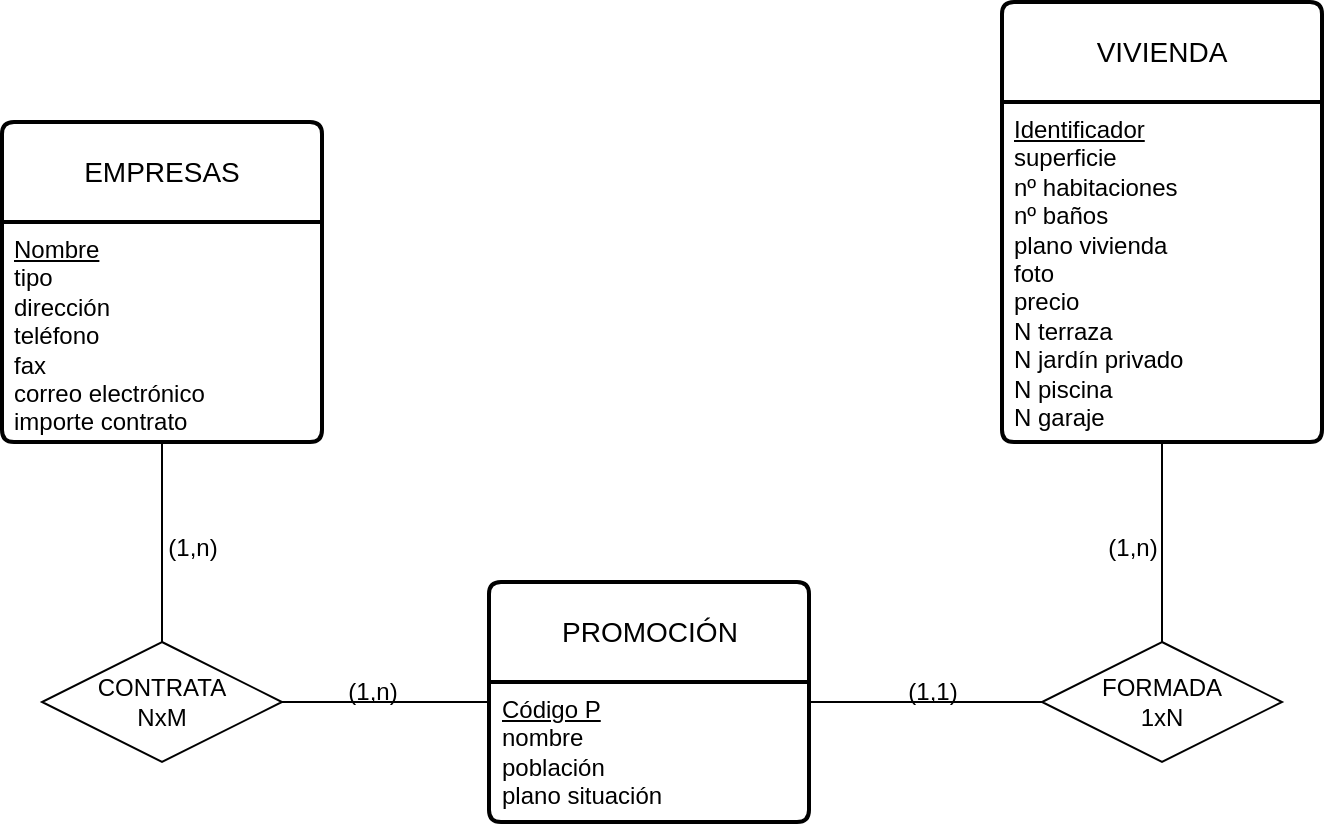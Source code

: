 <mxfile version="22.0.4" type="device">
  <diagram name="Página-1" id="CJVncaFzU2EaKEqudjij">
    <mxGraphModel dx="860" dy="655" grid="1" gridSize="10" guides="1" tooltips="1" connect="1" arrows="1" fold="1" page="1" pageScale="1" pageWidth="827" pageHeight="1169" math="0" shadow="0">
      <root>
        <mxCell id="0" />
        <mxCell id="1" parent="0" />
        <mxCell id="Smn-OVraqz0I6QvSDbwM-1" value="PROMOCIÓN" style="swimlane;childLayout=stackLayout;horizontal=1;startSize=50;horizontalStack=0;rounded=1;fontSize=14;fontStyle=0;strokeWidth=2;resizeParent=0;resizeLast=1;shadow=0;dashed=0;align=center;arcSize=4;whiteSpace=wrap;html=1;" vertex="1" parent="1">
          <mxGeometry x="333.5" y="360" width="160" height="120" as="geometry" />
        </mxCell>
        <mxCell id="Smn-OVraqz0I6QvSDbwM-2" value="&lt;u&gt;Código P&lt;br&gt;&lt;/u&gt;nombre&lt;br&gt;población&lt;br&gt;plano situación" style="align=left;strokeColor=none;fillColor=none;spacingLeft=4;fontSize=12;verticalAlign=top;resizable=0;rotatable=0;part=1;html=1;" vertex="1" parent="Smn-OVraqz0I6QvSDbwM-1">
          <mxGeometry y="50" width="160" height="70" as="geometry" />
        </mxCell>
        <mxCell id="Smn-OVraqz0I6QvSDbwM-4" value="VIVIENDA" style="swimlane;childLayout=stackLayout;horizontal=1;startSize=50;horizontalStack=0;rounded=1;fontSize=14;fontStyle=0;strokeWidth=2;resizeParent=0;resizeLast=1;shadow=0;dashed=0;align=center;arcSize=4;whiteSpace=wrap;html=1;" vertex="1" parent="1">
          <mxGeometry x="590" y="70" width="160" height="220" as="geometry" />
        </mxCell>
        <mxCell id="Smn-OVraqz0I6QvSDbwM-5" value="&lt;u&gt;Identificador&lt;br&gt;&lt;/u&gt;superficie&lt;br&gt;nº habitaciones&lt;br&gt;nº baños&lt;br&gt;plano vivienda&lt;br&gt;foto&lt;br&gt;precio&lt;br&gt;N terraza&lt;br&gt;N jardín privado&lt;br&gt;N piscina&lt;br&gt;N garaje&lt;br&gt;" style="align=left;strokeColor=none;fillColor=none;spacingLeft=4;fontSize=12;verticalAlign=top;resizable=0;rotatable=0;part=1;html=1;" vertex="1" parent="Smn-OVraqz0I6QvSDbwM-4">
          <mxGeometry y="50" width="160" height="170" as="geometry" />
        </mxCell>
        <mxCell id="Smn-OVraqz0I6QvSDbwM-6" value="EMPRESAS" style="swimlane;childLayout=stackLayout;horizontal=1;startSize=50;horizontalStack=0;rounded=1;fontSize=14;fontStyle=0;strokeWidth=2;resizeParent=0;resizeLast=1;shadow=0;dashed=0;align=center;arcSize=4;whiteSpace=wrap;html=1;" vertex="1" parent="1">
          <mxGeometry x="90" y="130" width="160" height="160" as="geometry" />
        </mxCell>
        <mxCell id="Smn-OVraqz0I6QvSDbwM-7" value="&lt;u&gt;Nombre&lt;br&gt;&lt;/u&gt;tipo&lt;br&gt;dirección&lt;br&gt;teléfono&lt;br&gt;fax&lt;br&gt;correo electrónico&lt;br&gt;importe contrato" style="align=left;strokeColor=none;fillColor=none;spacingLeft=4;fontSize=12;verticalAlign=top;resizable=0;rotatable=0;part=1;html=1;" vertex="1" parent="Smn-OVraqz0I6QvSDbwM-6">
          <mxGeometry y="50" width="160" height="110" as="geometry" />
        </mxCell>
        <mxCell id="Smn-OVraqz0I6QvSDbwM-8" value="" style="endArrow=none;html=1;rounded=0;" edge="1" parent="1" source="Smn-OVraqz0I6QvSDbwM-11" target="Smn-OVraqz0I6QvSDbwM-1">
          <mxGeometry relative="1" as="geometry">
            <mxPoint x="280" y="460" as="sourcePoint" />
            <mxPoint x="440" y="460" as="targetPoint" />
          </mxGeometry>
        </mxCell>
        <mxCell id="Smn-OVraqz0I6QvSDbwM-9" value="" style="endArrow=none;html=1;rounded=0;" edge="1" parent="1" source="Smn-OVraqz0I6QvSDbwM-13" target="Smn-OVraqz0I6QvSDbwM-1">
          <mxGeometry relative="1" as="geometry">
            <mxPoint x="280" y="460" as="sourcePoint" />
            <mxPoint x="440" y="460" as="targetPoint" />
          </mxGeometry>
        </mxCell>
        <mxCell id="Smn-OVraqz0I6QvSDbwM-12" value="" style="endArrow=none;html=1;rounded=0;" edge="1" parent="1" source="Smn-OVraqz0I6QvSDbwM-6" target="Smn-OVraqz0I6QvSDbwM-11">
          <mxGeometry relative="1" as="geometry">
            <mxPoint x="413" y="180" as="sourcePoint" />
            <mxPoint x="413" y="360" as="targetPoint" />
          </mxGeometry>
        </mxCell>
        <mxCell id="Smn-OVraqz0I6QvSDbwM-11" value="CONTRATA&lt;br&gt;NxM" style="shape=rhombus;perimeter=rhombusPerimeter;whiteSpace=wrap;html=1;align=center;" vertex="1" parent="1">
          <mxGeometry x="110" y="390" width="120" height="60" as="geometry" />
        </mxCell>
        <mxCell id="Smn-OVraqz0I6QvSDbwM-14" value="" style="endArrow=none;html=1;rounded=0;" edge="1" parent="1" source="Smn-OVraqz0I6QvSDbwM-4" target="Smn-OVraqz0I6QvSDbwM-13">
          <mxGeometry relative="1" as="geometry">
            <mxPoint x="414" y="670" as="sourcePoint" />
            <mxPoint x="414" y="480" as="targetPoint" />
          </mxGeometry>
        </mxCell>
        <mxCell id="Smn-OVraqz0I6QvSDbwM-13" value="FORMADA&lt;br&gt;1xN" style="shape=rhombus;perimeter=rhombusPerimeter;whiteSpace=wrap;html=1;align=center;" vertex="1" parent="1">
          <mxGeometry x="610" y="390" width="120" height="60" as="geometry" />
        </mxCell>
        <mxCell id="Smn-OVraqz0I6QvSDbwM-15" value="(1,n)" style="text;html=1;align=center;verticalAlign=middle;resizable=0;points=[];autosize=1;strokeColor=none;fillColor=none;" vertex="1" parent="1">
          <mxGeometry x="160" y="328" width="50" height="30" as="geometry" />
        </mxCell>
        <mxCell id="Smn-OVraqz0I6QvSDbwM-16" value="(1,n)" style="text;html=1;align=center;verticalAlign=middle;resizable=0;points=[];autosize=1;strokeColor=none;fillColor=none;" vertex="1" parent="1">
          <mxGeometry x="250" y="400" width="50" height="30" as="geometry" />
        </mxCell>
        <mxCell id="Smn-OVraqz0I6QvSDbwM-17" value="(1,1)" style="text;html=1;align=center;verticalAlign=middle;resizable=0;points=[];autosize=1;strokeColor=none;fillColor=none;" vertex="1" parent="1">
          <mxGeometry x="530" y="400" width="50" height="30" as="geometry" />
        </mxCell>
        <mxCell id="Smn-OVraqz0I6QvSDbwM-18" value="(1,n)" style="text;html=1;align=center;verticalAlign=middle;resizable=0;points=[];autosize=1;strokeColor=none;fillColor=none;" vertex="1" parent="1">
          <mxGeometry x="630" y="328" width="50" height="30" as="geometry" />
        </mxCell>
      </root>
    </mxGraphModel>
  </diagram>
</mxfile>
